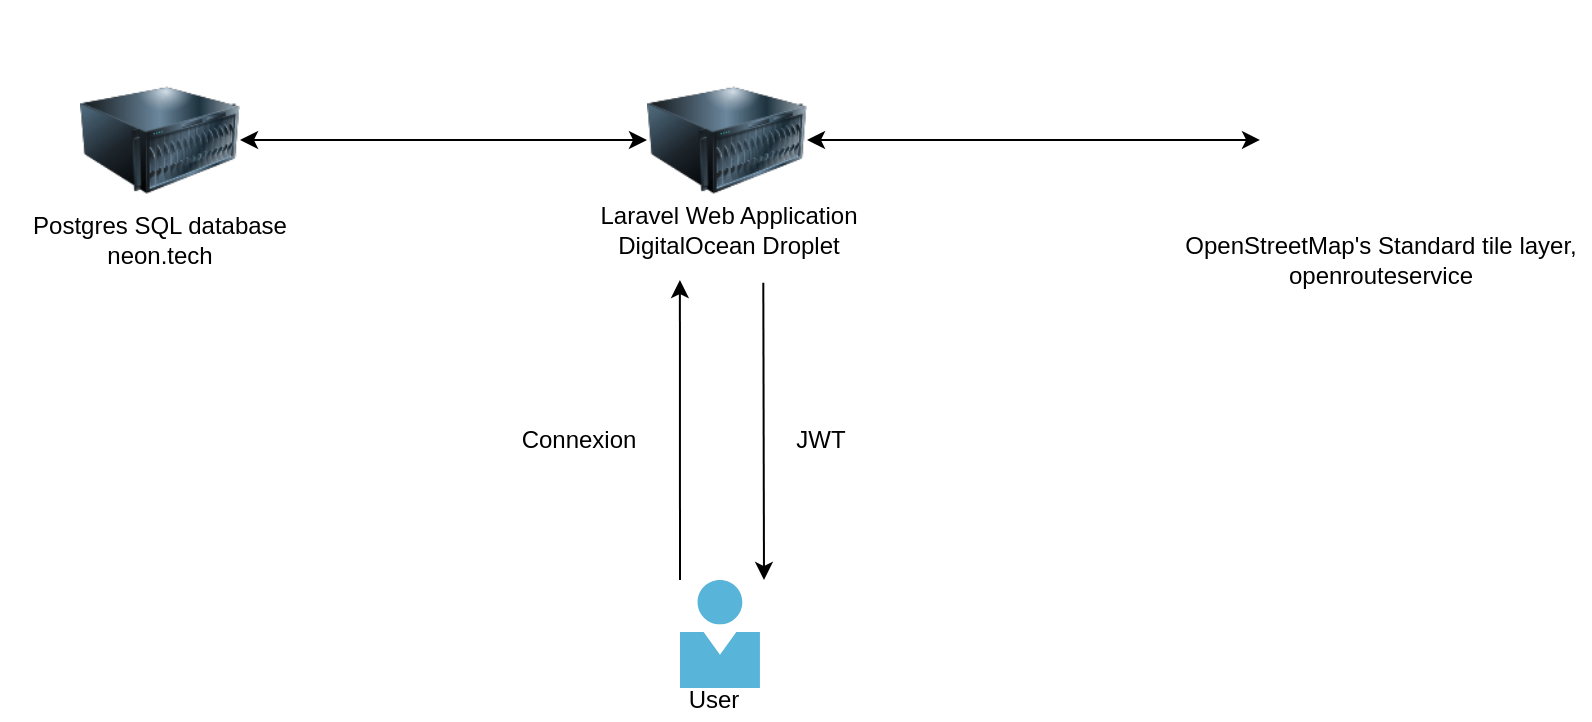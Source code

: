 <mxfile version="21.6.9" type="device">
  <diagram id="to54FigBxghi1QSHUGt1" name="Page-1">
    <mxGraphModel dx="421" dy="361" grid="1" gridSize="10" guides="1" tooltips="1" connect="1" arrows="1" fold="1" page="1" pageScale="1" pageWidth="1169" pageHeight="827" math="0" shadow="0">
      <root>
        <mxCell id="0" />
        <mxCell id="1" parent="0" />
        <mxCell id="ca6SDkkr2Th5axBZra62-1" value="" style="image;html=1;image=img/lib/clip_art/computers/Server_128x128.png" parent="1" vertex="1">
          <mxGeometry x="543.5" y="260" width="80" height="80" as="geometry" />
        </mxCell>
        <mxCell id="ca6SDkkr2Th5axBZra62-2" value="" style="image;html=1;image=img/lib/clip_art/computers/Server_128x128.png" parent="1" vertex="1">
          <mxGeometry x="260" y="260" width="80" height="80" as="geometry" />
        </mxCell>
        <mxCell id="ca6SDkkr2Th5axBZra62-3" value="" style="aspect=fixed;html=1;points=[];align=center;image;fontSize=12;image=img/lib/mscae/Person.svg;" parent="1" vertex="1">
          <mxGeometry x="560" y="520" width="39.96" height="54" as="geometry" />
        </mxCell>
        <mxCell id="ca6SDkkr2Th5axBZra62-4" value="User" style="text;html=1;strokeColor=none;fillColor=none;align=center;verticalAlign=middle;whiteSpace=wrap;rounded=0;" parent="1" vertex="1">
          <mxGeometry x="557" y="570" width="40" height="20" as="geometry" />
        </mxCell>
        <mxCell id="ca6SDkkr2Th5axBZra62-5" value="Laravel Web Application&lt;br&gt;DigitalOcean Droplet" style="text;html=1;align=center;verticalAlign=middle;resizable=1;points=[];autosize=1;movable=1;rotatable=1;deletable=1;editable=1;locked=0;connectable=1;" parent="1" vertex="1">
          <mxGeometry x="508.5" y="320" width="150" height="50" as="geometry" />
        </mxCell>
        <mxCell id="ca6SDkkr2Th5axBZra62-6" value="Postgres SQL database&lt;br&gt;neon.tech" style="text;html=1;strokeColor=none;fillColor=none;align=center;verticalAlign=middle;whiteSpace=wrap;rounded=0;" parent="1" vertex="1">
          <mxGeometry x="220" y="330" width="160" height="40" as="geometry" />
        </mxCell>
        <mxCell id="ca6SDkkr2Th5axBZra62-10" value="" style="shape=image;imageAspect=0;aspect=fixed;verticalLabelPosition=bottom;verticalAlign=top;image=https://upload.wikimedia.org/wikipedia/commons/thumb/b/b0/Openstreetmap_logo.svg/1200px-Openstreetmap_logo.svg.png;" parent="1" vertex="1">
          <mxGeometry x="850" y="230" width="120" height="120" as="geometry" />
        </mxCell>
        <mxCell id="ca6SDkkr2Th5axBZra62-11" value="OpenStreetMap&#39;s Standard tile layer, &lt;br&gt;openrouteservice" style="text;html=1;align=center;verticalAlign=middle;resizable=0;points=[];autosize=1;" parent="1" vertex="1">
          <mxGeometry x="805" y="345" width="210" height="30" as="geometry" />
        </mxCell>
        <mxCell id="ca6SDkkr2Th5axBZra62-12" value="" style="endArrow=classic;html=1;entryX=0.343;entryY=1;entryDx=0;entryDy=0;entryPerimeter=0;" parent="1" edge="1" target="ca6SDkkr2Th5axBZra62-5">
          <mxGeometry width="50" height="50" relative="1" as="geometry">
            <mxPoint x="560" y="520" as="sourcePoint" />
            <mxPoint x="560" y="380" as="targetPoint" />
          </mxGeometry>
        </mxCell>
        <mxCell id="ca6SDkkr2Th5axBZra62-13" value="Connexion" style="text;html=1;align=center;verticalAlign=middle;resizable=0;points=[];autosize=1;" parent="1" vertex="1">
          <mxGeometry x="473.5" y="440" width="70" height="20" as="geometry" />
        </mxCell>
        <mxCell id="ca6SDkkr2Th5axBZra62-14" value="" style="endArrow=classic;html=1;exitX=0.621;exitY=1.028;exitDx=0;exitDy=0;exitPerimeter=0;" parent="1" source="ca6SDkkr2Th5axBZra62-5" edge="1">
          <mxGeometry width="50" height="50" relative="1" as="geometry">
            <mxPoint x="730" y="430" as="sourcePoint" />
            <mxPoint x="602" y="520" as="targetPoint" />
          </mxGeometry>
        </mxCell>
        <mxCell id="ca6SDkkr2Th5axBZra62-15" value="JWT" style="text;html=1;align=center;verticalAlign=middle;resizable=0;points=[];autosize=1;" parent="1" vertex="1">
          <mxGeometry x="610" y="440" width="40" height="20" as="geometry" />
        </mxCell>
        <mxCell id="ca6SDkkr2Th5axBZra62-16" value="" style="endArrow=classic;startArrow=classic;html=1;exitX=1;exitY=0.5;exitDx=0;exitDy=0;entryX=0;entryY=0.583;entryDx=0;entryDy=0;entryPerimeter=0;" parent="1" source="ca6SDkkr2Th5axBZra62-1" target="ca6SDkkr2Th5axBZra62-10" edge="1">
          <mxGeometry width="50" height="50" relative="1" as="geometry">
            <mxPoint x="730" y="430" as="sourcePoint" />
            <mxPoint x="780" y="380" as="targetPoint" />
          </mxGeometry>
        </mxCell>
        <mxCell id="ca6SDkkr2Th5axBZra62-17" value="" style="endArrow=classic;startArrow=classic;html=1;exitX=1;exitY=0.5;exitDx=0;exitDy=0;entryX=0;entryY=0.5;entryDx=0;entryDy=0;" parent="1" source="ca6SDkkr2Th5axBZra62-2" target="ca6SDkkr2Th5axBZra62-1" edge="1">
          <mxGeometry width="50" height="50" relative="1" as="geometry">
            <mxPoint x="730" y="430" as="sourcePoint" />
            <mxPoint x="780" y="380" as="targetPoint" />
          </mxGeometry>
        </mxCell>
      </root>
    </mxGraphModel>
  </diagram>
</mxfile>

